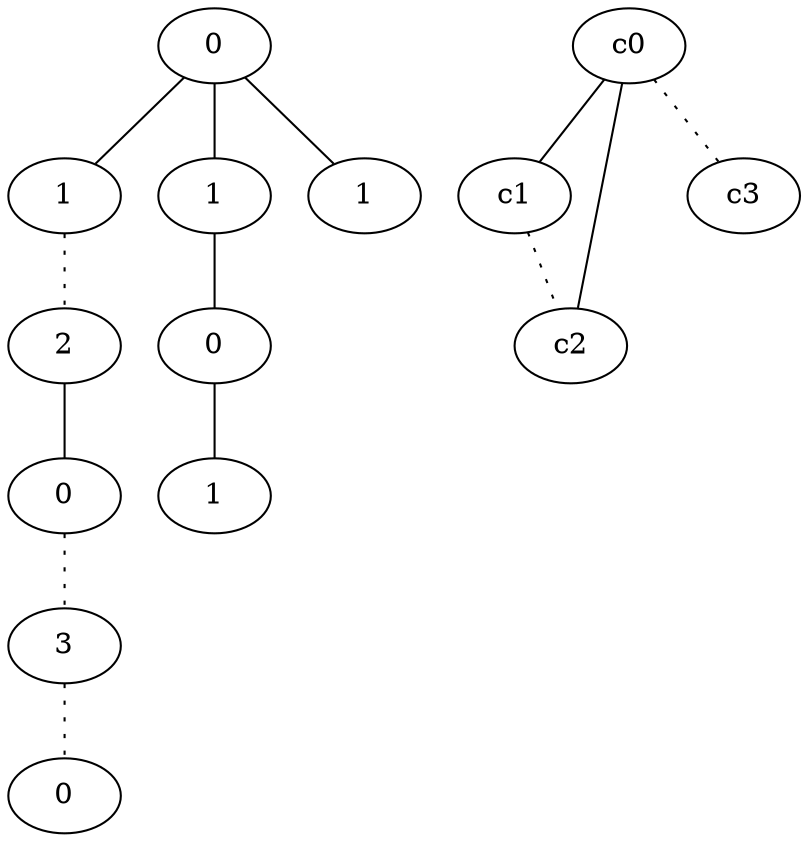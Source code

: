 graph {
a0[label=0];
a1[label=1];
a2[label=2];
a3[label=0];
a4[label=3];
a5[label=0];
a6[label=1];
a7[label=0];
a8[label=1];
a9[label=1];
a0 -- a1;
a0 -- a6;
a0 -- a9;
a1 -- a2 [style=dotted];
a2 -- a3;
a3 -- a4 [style=dotted];
a4 -- a5 [style=dotted];
a6 -- a7;
a7 -- a8;
c0 -- c1;
c0 -- c2;
c0 -- c3 [style=dotted];
c1 -- c2 [style=dotted];
}
